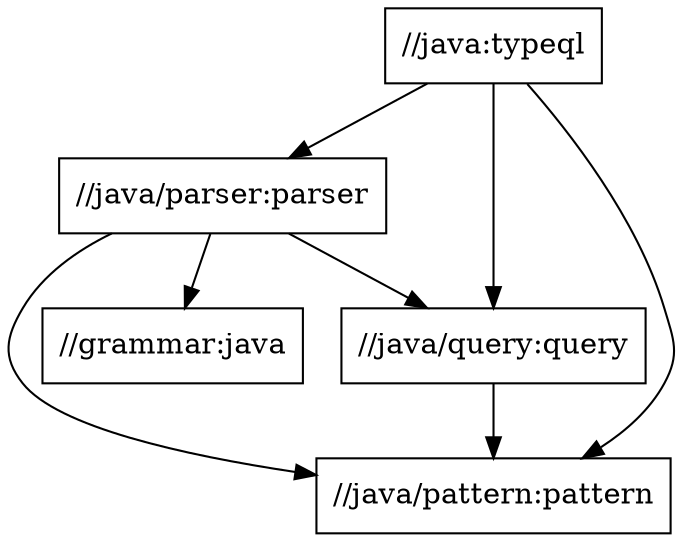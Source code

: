 #
# Copyright (C) 2021 Vaticle
#
# Licensed to the Apache Software Foundation (ASF) under one
# or more contributor license agreements.  See the NOTICE file
# distributed with this work for additional information
# regarding copyright ownership.  The ASF licenses this file
# to you under the Apache License, Version 2.0 (the
# "License"); you may not use this file except in compliance
# with the License.  You may obtain a copy of the License at
#
#   http://www.apache.org/licenses/LICENSE-2.0
#
# Unless required by applicable law or agreed to in writing,
# software distributed under the License is distributed on an
# "AS IS" BASIS, WITHOUT WARRANTIES OR CONDITIONS OF ANY
# KIND, either express or implied.  See the License for the
# specific language governing permissions and limitations
# under the License.
#

digraph mygraph {
    node [shape = box];
    "//java:typeql"
    "//java:typeql" -> "//java/parser:parser"
    "//java:typeql" -> "//java/pattern:pattern"
    "//java:typeql" -> "//java/query:query"
    "//java/parser:parser"
    "//java/parser:parser" -> "//java/pattern:pattern"
    "//java/parser:parser" -> "//java/query:query"
    "//java/parser:parser" -> "//grammar:java"
    "//java/query:query"
    "//java/query:query" -> "//java/pattern:pattern"
    "//java/pattern:pattern"
    "//grammar:java"
}
